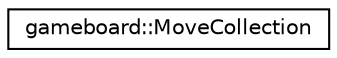 digraph "Graphical Class Hierarchy"
{
 // LATEX_PDF_SIZE
  edge [fontname="Helvetica",fontsize="10",labelfontname="Helvetica",labelfontsize="10"];
  node [fontname="Helvetica",fontsize="10",shape=record];
  rankdir="LR";
  Node0 [label="gameboard::MoveCollection",height=0.2,width=0.4,color="black", fillcolor="white", style="filled",URL="$structgameboard_1_1MoveCollection.html",tooltip="A container for multiple gameboard::Move objects."];
}
